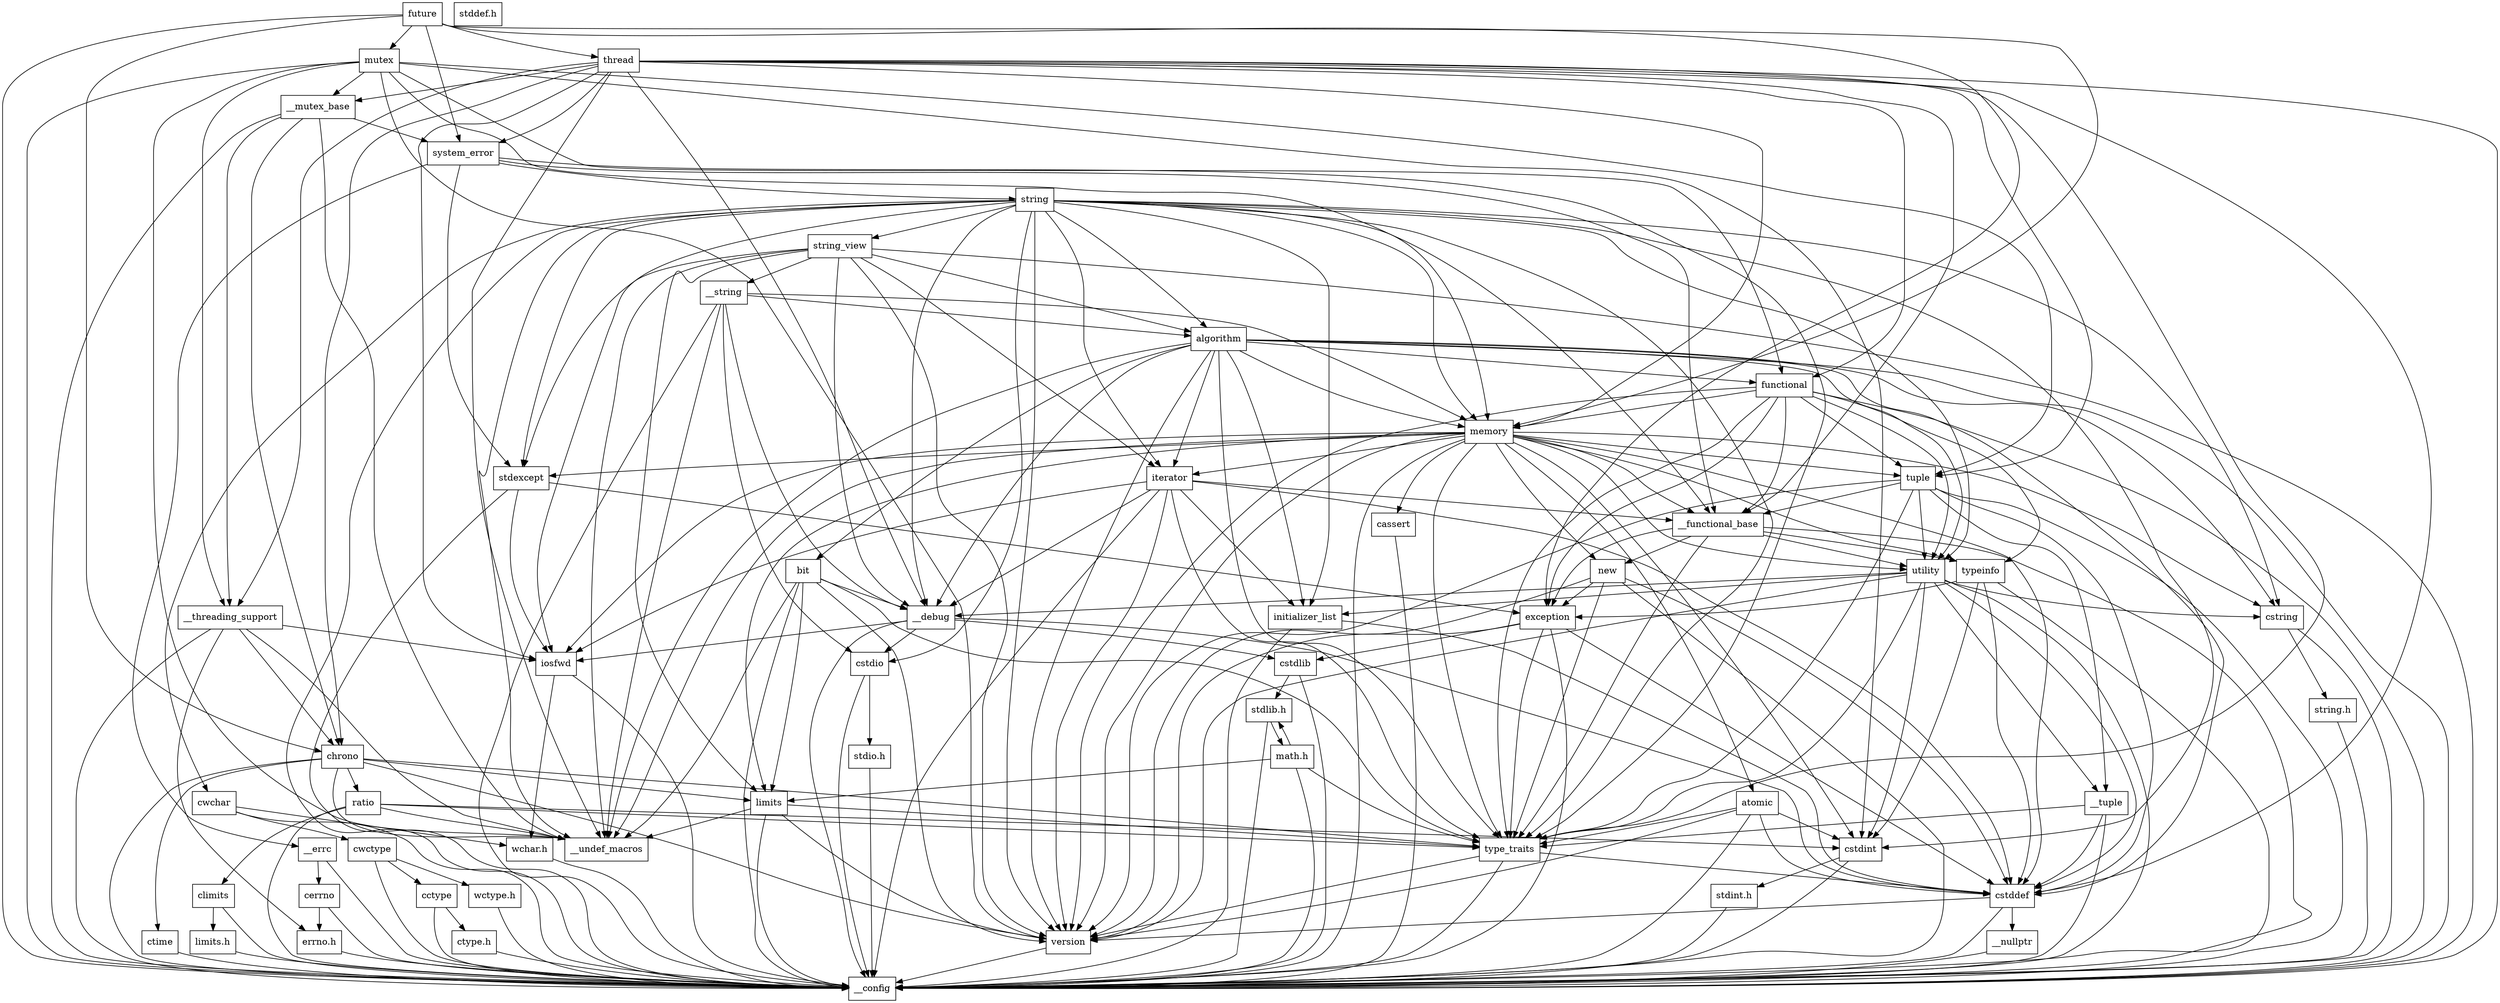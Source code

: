 digraph "dependencies" {
  header_1 [ shape="box", label="future"];
  header_2 [ shape="box", label="__config"];
  header_11 [ shape="box", label="system_error"];
  header_12 [ shape="box", label="__errc"];
  header_13 [ shape="box", label="cerrno"];
  header_14 [ shape="box", label="errno.h"];
  header_22 [ shape="box", label="type_traits"];
  header_23 [ shape="box", label="cstddef"];
  header_24 [ shape="box", label="version"];
  header_27 [ shape="box", label="__nullptr"];
  header_28 [ shape="box", label="stdexcept"];
  header_29 [ shape="box", label="exception"];
  header_30 [ shape="box", label="cstdlib"];
  header_31 [ shape="box", label="stdlib.h"];
  header_34 [ shape="box", label="stddef.h"];
  header_65 [ shape="box", label="math.h"];
  header_77 [ shape="box", label="limits"];
  header_78 [ shape="box", label="__undef_macros"];
  header_79 [ shape="box", label="iosfwd"];
  header_80 [ shape="box", label="wchar.h"];
  header_89 [ shape="box", label="__functional_base"];
  header_90 [ shape="box", label="typeinfo"];
  header_91 [ shape="box", label="cstdint"];
  header_92 [ shape="box", label="stdint.h"];
  header_96 [ shape="box", label="new"];
  header_97 [ shape="box", label="utility"];
  header_98 [ shape="box", label="__tuple"];
  header_99 [ shape="box", label="initializer_list"];
  header_100 [ shape="box", label="cstring"];
  header_101 [ shape="box", label="string.h"];
  header_104 [ shape="box", label="__debug"];
  header_105 [ shape="box", label="cstdio"];
  header_106 [ shape="box", label="stdio.h"];
  header_115 [ shape="box", label="string"];
  header_116 [ shape="box", label="string_view"];
  header_117 [ shape="box", label="__string"];
  header_118 [ shape="box", label="algorithm"];
  header_119 [ shape="box", label="memory"];
  header_120 [ shape="box", label="iterator"];
  header_121 [ shape="box", label="tuple"];
  header_122 [ shape="box", label="cassert"];
  header_124 [ shape="box", label="atomic"];
  header_125 [ shape="box", label="functional"];
  header_126 [ shape="box", label="bit"];
  header_127 [ shape="box", label="cwchar"];
  header_128 [ shape="box", label="cwctype"];
  header_129 [ shape="box", label="cctype"];
  header_130 [ shape="box", label="ctype.h"];
  header_132 [ shape="box", label="wctype.h"];
  header_135 [ shape="box", label="chrono"];
  header_136 [ shape="box", label="ctime"];
  header_142 [ shape="box", label="ratio"];
  header_143 [ shape="box", label="climits"];
  header_144 [ shape="box", label="limits.h"];
  header_153 [ shape="box", label="mutex"];
  header_154 [ shape="box", label="__mutex_base"];
  header_155 [ shape="box", label="__threading_support"];
  header_161 [ shape="box", label="thread"];
  header_11 -> header_12;
  header_11 -> header_22;
  header_11 -> header_28;
  header_11 -> header_89;
  header_11 -> header_115;
  header_122 -> header_2;
  header_153 -> header_2;
  header_153 -> header_154;
  header_153 -> header_91;
  header_153 -> header_125;
  header_153 -> header_119;
  header_153 -> header_121;
  header_153 -> header_24;
  header_153 -> header_155;
  header_153 -> header_78;
  header_124 -> header_2;
  header_124 -> header_23;
  header_124 -> header_91;
  header_124 -> header_22;
  header_124 -> header_24;
  header_104 -> header_2;
  header_104 -> header_79;
  header_104 -> header_30;
  header_104 -> header_105;
  header_104 -> header_23;
  header_135 -> header_2;
  header_135 -> header_136;
  header_135 -> header_22;
  header_135 -> header_142;
  header_135 -> header_77;
  header_135 -> header_24;
  header_135 -> header_78;
  header_29 -> header_2;
  header_29 -> header_23;
  header_29 -> header_30;
  header_29 -> header_22;
  header_29 -> header_24;
  header_136 -> header_2;
  header_1 -> header_2;
  header_1 -> header_11;
  header_1 -> header_119;
  header_1 -> header_135;
  header_1 -> header_29;
  header_1 -> header_153;
  header_1 -> header_161;
  header_154 -> header_2;
  header_154 -> header_135;
  header_154 -> header_11;
  header_154 -> header_155;
  header_154 -> header_78;
  header_31 -> header_2;
  header_31 -> header_65;
  header_120 -> header_2;
  header_120 -> header_79;
  header_120 -> header_89;
  header_120 -> header_22;
  header_120 -> header_23;
  header_120 -> header_99;
  header_120 -> header_24;
  header_120 -> header_104;
  header_130 -> header_2;
  header_118 -> header_2;
  header_118 -> header_99;
  header_118 -> header_22;
  header_118 -> header_100;
  header_118 -> header_97;
  header_118 -> header_119;
  header_118 -> header_125;
  header_118 -> header_120;
  header_118 -> header_23;
  header_118 -> header_126;
  header_118 -> header_24;
  header_118 -> header_104;
  header_118 -> header_78;
  header_14 -> header_2;
  header_155 -> header_2;
  header_155 -> header_135;
  header_155 -> header_79;
  header_155 -> header_14;
  header_155 -> header_78;
  header_126 -> header_2;
  header_126 -> header_77;
  header_126 -> header_22;
  header_126 -> header_24;
  header_126 -> header_104;
  header_126 -> header_78;
  header_143 -> header_2;
  header_143 -> header_144;
  header_121 -> header_2;
  header_121 -> header_98;
  header_121 -> header_23;
  header_121 -> header_22;
  header_121 -> header_89;
  header_121 -> header_97;
  header_121 -> header_24;
  header_117 -> header_2;
  header_117 -> header_118;
  header_117 -> header_105;
  header_117 -> header_119;
  header_117 -> header_104;
  header_117 -> header_78;
  header_127 -> header_2;
  header_127 -> header_128;
  header_127 -> header_80;
  header_144 -> header_2;
  header_77 -> header_2;
  header_77 -> header_22;
  header_77 -> header_78;
  header_77 -> header_24;
  header_92 -> header_2;
  header_30 -> header_2;
  header_30 -> header_31;
  header_90 -> header_2;
  header_90 -> header_29;
  header_90 -> header_23;
  header_90 -> header_91;
  header_119 -> header_2;
  header_119 -> header_22;
  header_119 -> header_90;
  header_119 -> header_23;
  header_119 -> header_91;
  header_119 -> header_96;
  header_119 -> header_97;
  header_119 -> header_77;
  header_119 -> header_120;
  header_119 -> header_89;
  header_119 -> header_79;
  header_119 -> header_121;
  header_119 -> header_28;
  header_119 -> header_100;
  header_119 -> header_122;
  header_119 -> header_124;
  header_119 -> header_24;
  header_119 -> header_78;
  header_115 -> header_2;
  header_115 -> header_116;
  header_115 -> header_79;
  header_115 -> header_100;
  header_115 -> header_105;
  header_115 -> header_127;
  header_115 -> header_118;
  header_115 -> header_120;
  header_115 -> header_97;
  header_115 -> header_119;
  header_115 -> header_28;
  header_115 -> header_22;
  header_115 -> header_99;
  header_115 -> header_89;
  header_115 -> header_24;
  header_115 -> header_91;
  header_115 -> header_104;
  header_115 -> header_78;
  header_89 -> header_2;
  header_89 -> header_22;
  header_89 -> header_90;
  header_89 -> header_29;
  header_89 -> header_96;
  header_89 -> header_97;
  header_100 -> header_2;
  header_100 -> header_101;
  header_161 -> header_2;
  header_161 -> header_79;
  header_161 -> header_89;
  header_161 -> header_22;
  header_161 -> header_23;
  header_161 -> header_125;
  header_161 -> header_119;
  header_161 -> header_11;
  header_161 -> header_135;
  header_161 -> header_154;
  header_161 -> header_121;
  header_161 -> header_155;
  header_161 -> header_104;
  header_161 -> header_78;
  header_23 -> header_2;
  header_23 -> header_24;
  header_23 -> header_27;
  header_22 -> header_2;
  header_22 -> header_23;
  header_22 -> header_24;
  header_106 -> header_2;
  header_101 -> header_2;
  header_105 -> header_2;
  header_105 -> header_106;
  header_80 -> header_2;
  header_99 -> header_2;
  header_99 -> header_23;
  header_96 -> header_2;
  header_96 -> header_29;
  header_96 -> header_22;
  header_96 -> header_23;
  header_96 -> header_24;
  header_28 -> header_2;
  header_28 -> header_29;
  header_28 -> header_79;
  header_128 -> header_2;
  header_128 -> header_129;
  header_128 -> header_132;
  header_91 -> header_2;
  header_91 -> header_92;
  header_13 -> header_2;
  header_13 -> header_14;
  header_27 -> header_2;
  header_129 -> header_2;
  header_129 -> header_130;
  header_79 -> header_2;
  header_79 -> header_80;
  header_12 -> header_2;
  header_12 -> header_13;
  header_116 -> header_2;
  header_116 -> header_117;
  header_116 -> header_118;
  header_116 -> header_120;
  header_116 -> header_77;
  header_116 -> header_28;
  header_116 -> header_24;
  header_116 -> header_104;
  header_116 -> header_78;
  header_132 -> header_2;
  header_125 -> header_2;
  header_125 -> header_22;
  header_125 -> header_90;
  header_125 -> header_29;
  header_125 -> header_119;
  header_125 -> header_121;
  header_125 -> header_97;
  header_125 -> header_24;
  header_125 -> header_89;
  header_24 -> header_2;
  header_98 -> header_2;
  header_98 -> header_23;
  header_98 -> header_22;
  header_142 -> header_2;
  header_142 -> header_91;
  header_142 -> header_143;
  header_142 -> header_22;
  header_142 -> header_78;
  header_97 -> header_2;
  header_97 -> header_98;
  header_97 -> header_22;
  header_97 -> header_99;
  header_97 -> header_23;
  header_97 -> header_100;
  header_97 -> header_91;
  header_97 -> header_24;
  header_97 -> header_104;
  header_65 -> header_2;
  header_65 -> header_31;
  header_65 -> header_22;
  header_65 -> header_77;
}
